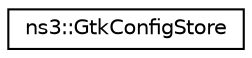 digraph "Graphical Class Hierarchy"
{
 // LATEX_PDF_SIZE
  edge [fontname="Helvetica",fontsize="10",labelfontname="Helvetica",labelfontsize="10"];
  node [fontname="Helvetica",fontsize="10",shape=record];
  rankdir="LR";
  Node0 [label="ns3::GtkConfigStore",height=0.2,width=0.4,color="black", fillcolor="white", style="filled",URL="$classns3_1_1_gtk_config_store.html",tooltip="A class that provides a GTK-based front end to ns3::ConfigStore."];
}
